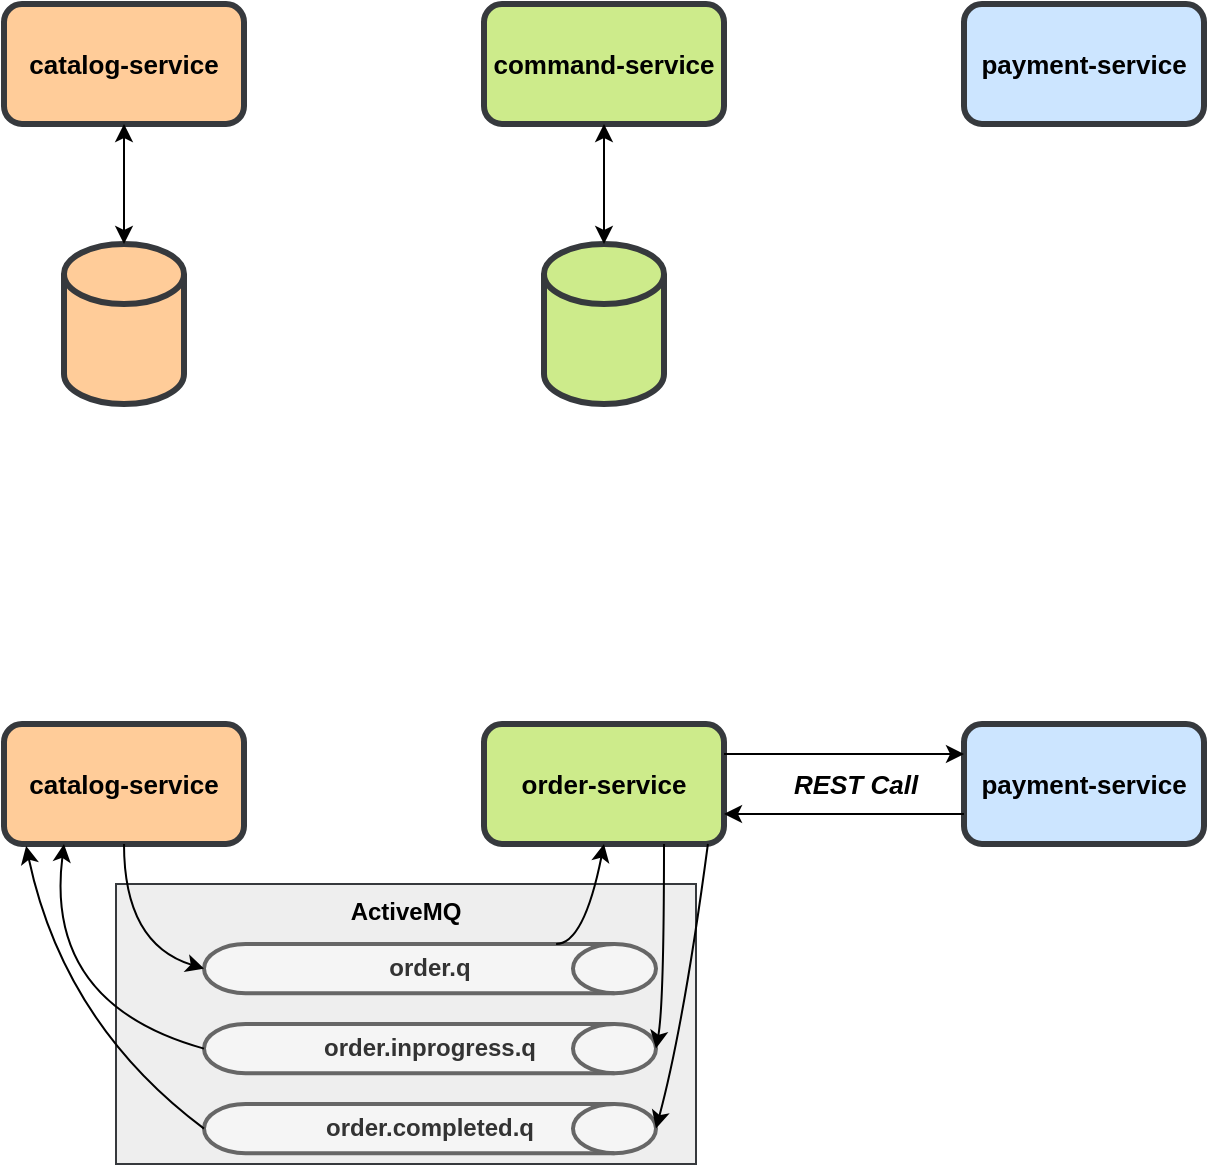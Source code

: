 <mxfile version="15.8.7" type="device" pages="2"><diagram id="XR3iU0s-UJWfAp3mAJSF" name="architecture"><mxGraphModel dx="1106" dy="822" grid="1" gridSize="10" guides="1" tooltips="1" connect="1" arrows="1" fold="1" page="1" pageScale="1" pageWidth="827" pageHeight="1169" math="0" shadow="0"><root><mxCell id="0"/><mxCell id="1" parent="0"/><mxCell id="GcoJrWRGBvsKY4XxaEKZ-13" value="ActiveMQ" style="rounded=0;whiteSpace=wrap;html=1;strokeWidth=1;horizontal=1;verticalAlign=top;fontStyle=1;fillColor=#eeeeee;strokeColor=#36393d;" vertex="1" parent="1"><mxGeometry x="170" y="500" width="290" height="140" as="geometry"/></mxCell><mxCell id="s8WSIJbTAqcpnLsVd083-1" value="catalog-service" style="rounded=1;whiteSpace=wrap;html=1;strokeWidth=3;fontStyle=1;fontSize=13;fillColor=#ffcc99;strokeColor=#36393d;" vertex="1" parent="1"><mxGeometry x="114" y="420" width="120" height="60" as="geometry"/></mxCell><mxCell id="s8WSIJbTAqcpnLsVd083-2" value="order-service" style="rounded=1;whiteSpace=wrap;html=1;strokeWidth=3;fontStyle=1;fontSize=13;fillColor=#cdeb8b;strokeColor=#36393d;" vertex="1" parent="1"><mxGeometry x="354" y="420" width="120" height="60" as="geometry"/></mxCell><mxCell id="s8WSIJbTAqcpnLsVd083-3" value="payment-service" style="rounded=1;whiteSpace=wrap;html=1;strokeWidth=3;fontStyle=1;fontSize=13;fillColor=#cce5ff;strokeColor=#36393d;" vertex="1" parent="1"><mxGeometry x="594" y="420" width="120" height="60" as="geometry"/></mxCell><mxCell id="GcoJrWRGBvsKY4XxaEKZ-1" value="order.q" style="strokeWidth=2;html=1;shape=mxgraph.flowchart.direct_data;whiteSpace=wrap;fontStyle=1;fillColor=#f5f5f5;fontColor=#333333;strokeColor=#666666;" vertex="1" parent="1"><mxGeometry x="214" y="530" width="226" height="24.61" as="geometry"/></mxCell><mxCell id="GcoJrWRGBvsKY4XxaEKZ-2" value="order.inprogress.q" style="strokeWidth=2;html=1;shape=mxgraph.flowchart.direct_data;whiteSpace=wrap;fontStyle=1;align=center;fillColor=#f5f5f5;fontColor=#333333;strokeColor=#666666;" vertex="1" parent="1"><mxGeometry x="214" y="570" width="226" height="24.61" as="geometry"/></mxCell><mxCell id="GcoJrWRGBvsKY4XxaEKZ-5" value="" style="endArrow=classic;html=1;curved=1;exitX=0.5;exitY=1;exitDx=0;exitDy=0;entryX=0;entryY=0.5;entryDx=0;entryDy=0;entryPerimeter=0;" edge="1" parent="1" source="s8WSIJbTAqcpnLsVd083-1" target="GcoJrWRGBvsKY4XxaEKZ-1"><mxGeometry width="50" height="50" relative="1" as="geometry"><mxPoint x="424" y="540" as="sourcePoint"/><mxPoint x="474" y="490" as="targetPoint"/><Array as="points"><mxPoint x="174" y="530"/></Array></mxGeometry></mxCell><mxCell id="GcoJrWRGBvsKY4XxaEKZ-6" value="" style="endArrow=classic;html=1;curved=1;exitX=0.779;exitY=0;exitDx=0;exitDy=0;exitPerimeter=0;entryX=0.5;entryY=1;entryDx=0;entryDy=0;" edge="1" parent="1" source="GcoJrWRGBvsKY4XxaEKZ-1" target="s8WSIJbTAqcpnLsVd083-2"><mxGeometry width="50" height="50" relative="1" as="geometry"><mxPoint x="424" y="540" as="sourcePoint"/><mxPoint x="474" y="490" as="targetPoint"/><Array as="points"><mxPoint x="404" y="530"/></Array></mxGeometry></mxCell><mxCell id="GcoJrWRGBvsKY4XxaEKZ-7" value="" style="endArrow=classic;html=1;curved=1;exitX=0.75;exitY=1;exitDx=0;exitDy=0;entryX=1;entryY=0.5;entryDx=0;entryDy=0;entryPerimeter=0;" edge="1" parent="1" source="s8WSIJbTAqcpnLsVd083-2" target="GcoJrWRGBvsKY4XxaEKZ-2"><mxGeometry width="50" height="50" relative="1" as="geometry"><mxPoint x="424" y="540" as="sourcePoint"/><mxPoint x="474" y="490" as="targetPoint"/><Array as="points"><mxPoint x="444" y="560"/></Array></mxGeometry></mxCell><mxCell id="GcoJrWRGBvsKY4XxaEKZ-8" value="" style="endArrow=classic;html=1;curved=1;entryX=0.25;entryY=1;entryDx=0;entryDy=0;exitX=0;exitY=0.5;exitDx=0;exitDy=0;exitPerimeter=0;" edge="1" parent="1" source="GcoJrWRGBvsKY4XxaEKZ-2" target="s8WSIJbTAqcpnLsVd083-1"><mxGeometry width="50" height="50" relative="1" as="geometry"><mxPoint x="424" y="540" as="sourcePoint"/><mxPoint x="474" y="490" as="targetPoint"/><Array as="points"><mxPoint x="134" y="560"/></Array></mxGeometry></mxCell><mxCell id="GcoJrWRGBvsKY4XxaEKZ-9" value="" style="endArrow=classic;html=1;curved=1;entryX=0;entryY=0.25;entryDx=0;entryDy=0;exitX=1;exitY=0.25;exitDx=0;exitDy=0;" edge="1" parent="1" source="s8WSIJbTAqcpnLsVd083-2" target="s8WSIJbTAqcpnLsVd083-3"><mxGeometry width="50" height="50" relative="1" as="geometry"><mxPoint x="424" y="540" as="sourcePoint"/><mxPoint x="474" y="490" as="targetPoint"/></mxGeometry></mxCell><mxCell id="GcoJrWRGBvsKY4XxaEKZ-10" value="" style="endArrow=classic;html=1;curved=1;exitX=0;exitY=0.75;exitDx=0;exitDy=0;entryX=1;entryY=0.75;entryDx=0;entryDy=0;" edge="1" parent="1" source="s8WSIJbTAqcpnLsVd083-3" target="s8WSIJbTAqcpnLsVd083-2"><mxGeometry width="50" height="50" relative="1" as="geometry"><mxPoint x="424" y="540" as="sourcePoint"/><mxPoint x="474" y="490" as="targetPoint"/></mxGeometry></mxCell><mxCell id="GcoJrWRGBvsKY4XxaEKZ-15" value="catalog-service" style="rounded=1;whiteSpace=wrap;html=1;strokeWidth=3;fontStyle=1;fontSize=13;fillColor=#ffcc99;strokeColor=#36393d;" vertex="1" parent="1"><mxGeometry x="114" y="60" width="120" height="60" as="geometry"/></mxCell><mxCell id="GcoJrWRGBvsKY4XxaEKZ-16" value="" style="shape=cylinder3;whiteSpace=wrap;html=1;boundedLbl=1;backgroundOutline=1;size=15;fontSize=13;strokeWidth=3;fillColor=#ffcc99;strokeColor=#36393d;" vertex="1" parent="1"><mxGeometry x="144" y="180" width="60" height="80" as="geometry"/></mxCell><mxCell id="GcoJrWRGBvsKY4XxaEKZ-17" value="" style="endArrow=classic;startArrow=classic;html=1;fontSize=13;curved=1;entryX=0.5;entryY=1;entryDx=0;entryDy=0;exitX=0.5;exitY=0;exitDx=0;exitDy=0;exitPerimeter=0;" edge="1" parent="1" source="GcoJrWRGBvsKY4XxaEKZ-16" target="GcoJrWRGBvsKY4XxaEKZ-15"><mxGeometry width="50" height="50" relative="1" as="geometry"><mxPoint x="390" y="330" as="sourcePoint"/><mxPoint x="440" y="280" as="targetPoint"/></mxGeometry></mxCell><mxCell id="GcoJrWRGBvsKY4XxaEKZ-18" value="command-service" style="rounded=1;whiteSpace=wrap;html=1;strokeWidth=3;fontStyle=1;fontSize=13;fillColor=#cdeb8b;strokeColor=#36393d;" vertex="1" parent="1"><mxGeometry x="354" y="60" width="120" height="60" as="geometry"/></mxCell><mxCell id="GcoJrWRGBvsKY4XxaEKZ-19" value="" style="shape=cylinder3;whiteSpace=wrap;html=1;boundedLbl=1;backgroundOutline=1;size=15;fontSize=13;strokeWidth=3;fillColor=#cdeb8b;strokeColor=#36393d;" vertex="1" parent="1"><mxGeometry x="384" y="180" width="60" height="80" as="geometry"/></mxCell><mxCell id="GcoJrWRGBvsKY4XxaEKZ-20" value="" style="endArrow=classic;startArrow=classic;html=1;fontSize=13;curved=1;entryX=0.5;entryY=1;entryDx=0;entryDy=0;exitX=0.5;exitY=0;exitDx=0;exitDy=0;exitPerimeter=0;" edge="1" parent="1" source="GcoJrWRGBvsKY4XxaEKZ-19"><mxGeometry width="50" height="50" relative="1" as="geometry"><mxPoint x="630" y="330" as="sourcePoint"/><mxPoint x="414" y="120" as="targetPoint"/></mxGeometry></mxCell><mxCell id="GcoJrWRGBvsKY4XxaEKZ-21" value="payment-service" style="rounded=1;whiteSpace=wrap;html=1;strokeWidth=3;fontStyle=1;fontSize=13;fillColor=#cce5ff;strokeColor=#36393d;" vertex="1" parent="1"><mxGeometry x="594" y="60" width="120" height="60" as="geometry"/></mxCell><mxCell id="GcoJrWRGBvsKY4XxaEKZ-22" value="REST Call" style="text;html=1;strokeColor=none;fillColor=none;align=center;verticalAlign=middle;whiteSpace=wrap;rounded=0;fontSize=13;fontStyle=3" vertex="1" parent="1"><mxGeometry x="500" y="435" width="80" height="30" as="geometry"/></mxCell><mxCell id="C6fmCIO1fDhEZoXKQWI4-1" value="order.completed.q" style="strokeWidth=2;html=1;shape=mxgraph.flowchart.direct_data;whiteSpace=wrap;fontStyle=1;align=center;fillColor=#f5f5f5;fontColor=#333333;strokeColor=#666666;" vertex="1" parent="1"><mxGeometry x="214" y="610" width="226" height="24.61" as="geometry"/></mxCell><mxCell id="C6fmCIO1fDhEZoXKQWI4-2" value="" style="endArrow=classic;html=1;curved=1;exitX=0.933;exitY=1;exitDx=0;exitDy=0;entryX=1;entryY=0.5;entryDx=0;entryDy=0;entryPerimeter=0;exitPerimeter=0;" edge="1" parent="1" source="s8WSIJbTAqcpnLsVd083-2" target="C6fmCIO1fDhEZoXKQWI4-1"><mxGeometry width="50" height="50" relative="1" as="geometry"><mxPoint x="454" y="490" as="sourcePoint"/><mxPoint x="450" y="592.305" as="targetPoint"/><Array as="points"><mxPoint x="454" y="570"/></Array></mxGeometry></mxCell><mxCell id="C6fmCIO1fDhEZoXKQWI4-3" value="" style="endArrow=classic;html=1;curved=1;entryX=0.092;entryY=1.017;entryDx=0;entryDy=0;exitX=0;exitY=0.5;exitDx=0;exitDy=0;exitPerimeter=0;entryPerimeter=0;" edge="1" parent="1" source="C6fmCIO1fDhEZoXKQWI4-1" target="s8WSIJbTAqcpnLsVd083-1"><mxGeometry width="50" height="50" relative="1" as="geometry"><mxPoint x="224" y="592.305" as="sourcePoint"/><mxPoint x="154" y="490" as="targetPoint"/><Array as="points"><mxPoint x="144" y="570"/></Array></mxGeometry></mxCell></root></mxGraphModel></diagram><diagram id="qV8mqvfvZngq8A1BAUQA" name="modèle"><mxGraphModel dx="1106" dy="822" grid="1" gridSize="10" guides="1" tooltips="1" connect="1" arrows="1" fold="1" page="1" pageScale="1" pageWidth="827" pageHeight="1169" math="0" shadow="0"><root><mxCell id="TGXTs7B0G2h-whCHOtm_-0"/><mxCell id="TGXTs7B0G2h-whCHOtm_-1" parent="TGXTs7B0G2h-whCHOtm_-0"/><mxCell id="TGXTs7B0G2h-whCHOtm_-2" value="Beer" style="ellipse;whiteSpace=wrap;html=1;" vertex="1" parent="TGXTs7B0G2h-whCHOtm_-1"><mxGeometry x="80" y="320" width="120" height="50" as="geometry"/></mxCell><mxCell id="TGXTs7B0G2h-whCHOtm_-3" value="" style="endArrow=classic;html=1;curved=1;exitX=0.95;exitY=0.76;exitDx=0;exitDy=0;exitPerimeter=0;" edge="1" parent="TGXTs7B0G2h-whCHOtm_-1" source="TGXTs7B0G2h-whCHOtm_-2"><mxGeometry width="50" height="50" relative="1" as="geometry"><mxPoint x="380" y="610" as="sourcePoint"/><mxPoint x="380" y="400" as="targetPoint"/><Array as="points"><mxPoint x="270" y="400"/></Array></mxGeometry></mxCell><mxCell id="TGXTs7B0G2h-whCHOtm_-4" value="est fabriqué" style="edgeLabel;html=1;align=center;verticalAlign=middle;resizable=0;points=[];" vertex="1" connectable="0" parent="TGXTs7B0G2h-whCHOtm_-3"><mxGeometry x="-0.163" y="10" relative="1" as="geometry"><mxPoint as="offset"/></mxGeometry></mxCell><mxCell id="TGXTs7B0G2h-whCHOtm_-5" value="Manufacturer" style="ellipse;whiteSpace=wrap;html=1;" vertex="1" parent="TGXTs7B0G2h-whCHOtm_-1"><mxGeometry x="380" y="370" width="120" height="50" as="geometry"/></mxCell><mxCell id="TGXTs7B0G2h-whCHOtm_-6" value="Evaluation" style="ellipse;whiteSpace=wrap;html=1;" vertex="1" parent="TGXTs7B0G2h-whCHOtm_-1"><mxGeometry x="250" y="460" width="120" height="50" as="geometry"/></mxCell><mxCell id="TGXTs7B0G2h-whCHOtm_-7" value="" style="endArrow=classic;html=1;curved=1;exitX=0.558;exitY=0.98;exitDx=0;exitDy=0;entryX=0;entryY=0;entryDx=0;entryDy=0;exitPerimeter=0;" edge="1" parent="TGXTs7B0G2h-whCHOtm_-1" source="TGXTs7B0G2h-whCHOtm_-2" target="TGXTs7B0G2h-whCHOtm_-6"><mxGeometry width="50" height="50" relative="1" as="geometry"><mxPoint x="380" y="610" as="sourcePoint"/><mxPoint x="300" y="470" as="targetPoint"/><Array as="points"><mxPoint x="182" y="440"/></Array></mxGeometry></mxCell><mxCell id="TGXTs7B0G2h-whCHOtm_-8" value="est évalué par" style="edgeLabel;html=1;align=center;verticalAlign=middle;resizable=0;points=[];" vertex="1" connectable="0" parent="TGXTs7B0G2h-whCHOtm_-7"><mxGeometry x="-0.381" y="9" relative="1" as="geometry"><mxPoint x="22" y="10" as="offset"/></mxGeometry></mxCell><mxCell id="TGXTs7B0G2h-whCHOtm_-9" value="Cart" style="ellipse;whiteSpace=wrap;html=1;" vertex="1" parent="TGXTs7B0G2h-whCHOtm_-1"><mxGeometry x="80" y="180" width="120" height="50" as="geometry"/></mxCell><mxCell id="TGXTs7B0G2h-whCHOtm_-10" value="CartItem" style="ellipse;whiteSpace=wrap;html=1;" vertex="1" parent="TGXTs7B0G2h-whCHOtm_-1"><mxGeometry x="320" y="180" width="120" height="50" as="geometry"/></mxCell><mxCell id="TGXTs7B0G2h-whCHOtm_-11" value="" style="endArrow=classic;html=1;curved=1;" edge="1" parent="TGXTs7B0G2h-whCHOtm_-1" source="TGXTs7B0G2h-whCHOtm_-9" target="TGXTs7B0G2h-whCHOtm_-10"><mxGeometry width="50" height="50" relative="1" as="geometry"><mxPoint x="390" y="450" as="sourcePoint"/><mxPoint x="440" y="400" as="targetPoint"/></mxGeometry></mxCell><mxCell id="TGXTs7B0G2h-whCHOtm_-12" value="contient" style="edgeLabel;html=1;align=center;verticalAlign=middle;resizable=0;points=[];" vertex="1" connectable="0" parent="TGXTs7B0G2h-whCHOtm_-11"><mxGeometry x="0.067" y="1" relative="1" as="geometry"><mxPoint as="offset"/></mxGeometry></mxCell><mxCell id="TGXTs7B0G2h-whCHOtm_-13" value="" style="endArrow=classic;html=1;curved=1;exitX=0.283;exitY=0.94;exitDx=0;exitDy=0;exitPerimeter=0;entryX=1;entryY=0;entryDx=0;entryDy=0;" edge="1" parent="TGXTs7B0G2h-whCHOtm_-1" source="TGXTs7B0G2h-whCHOtm_-10" target="TGXTs7B0G2h-whCHOtm_-2"><mxGeometry width="50" height="50" relative="1" as="geometry"><mxPoint x="390" y="450" as="sourcePoint"/><mxPoint x="440" y="400" as="targetPoint"/><Array as="points"><mxPoint x="330" y="300"/></Array></mxGeometry></mxCell><mxCell id="TGXTs7B0G2h-whCHOtm_-14" value="référence" style="edgeLabel;html=1;align=center;verticalAlign=middle;resizable=0;points=[];" vertex="1" connectable="0" parent="TGXTs7B0G2h-whCHOtm_-13"><mxGeometry x="-0.032" y="-14" relative="1" as="geometry"><mxPoint as="offset"/></mxGeometry></mxCell><mxCell id="TGXTs7B0G2h-whCHOtm_-15" value="0,n" style="text;html=1;strokeColor=none;fillColor=none;align=center;verticalAlign=middle;whiteSpace=wrap;rounded=0;" vertex="1" parent="TGXTs7B0G2h-whCHOtm_-1"><mxGeometry x="230" y="170" width="60" height="30" as="geometry"/></mxCell><mxCell id="TGXTs7B0G2h-whCHOtm_-16" value="1,1" style="text;html=1;strokeColor=none;fillColor=none;align=center;verticalAlign=middle;whiteSpace=wrap;rounded=0;" vertex="1" parent="TGXTs7B0G2h-whCHOtm_-1"><mxGeometry x="260" y="260" width="60" height="30" as="geometry"/></mxCell><mxCell id="TGXTs7B0G2h-whCHOtm_-19" value="1,1" style="text;html=1;strokeColor=none;fillColor=none;align=center;verticalAlign=middle;whiteSpace=wrap;rounded=0;" vertex="1" parent="TGXTs7B0G2h-whCHOtm_-1"><mxGeometry x="250" y="357" width="60" height="30" as="geometry"/></mxCell><mxCell id="TGXTs7B0G2h-whCHOtm_-20" value="0,n" style="text;html=1;strokeColor=none;fillColor=none;align=center;verticalAlign=middle;whiteSpace=wrap;rounded=0;" vertex="1" parent="TGXTs7B0G2h-whCHOtm_-1"><mxGeometry x="170.0" y="390" width="60" height="30" as="geometry"/></mxCell></root></mxGraphModel></diagram></mxfile>